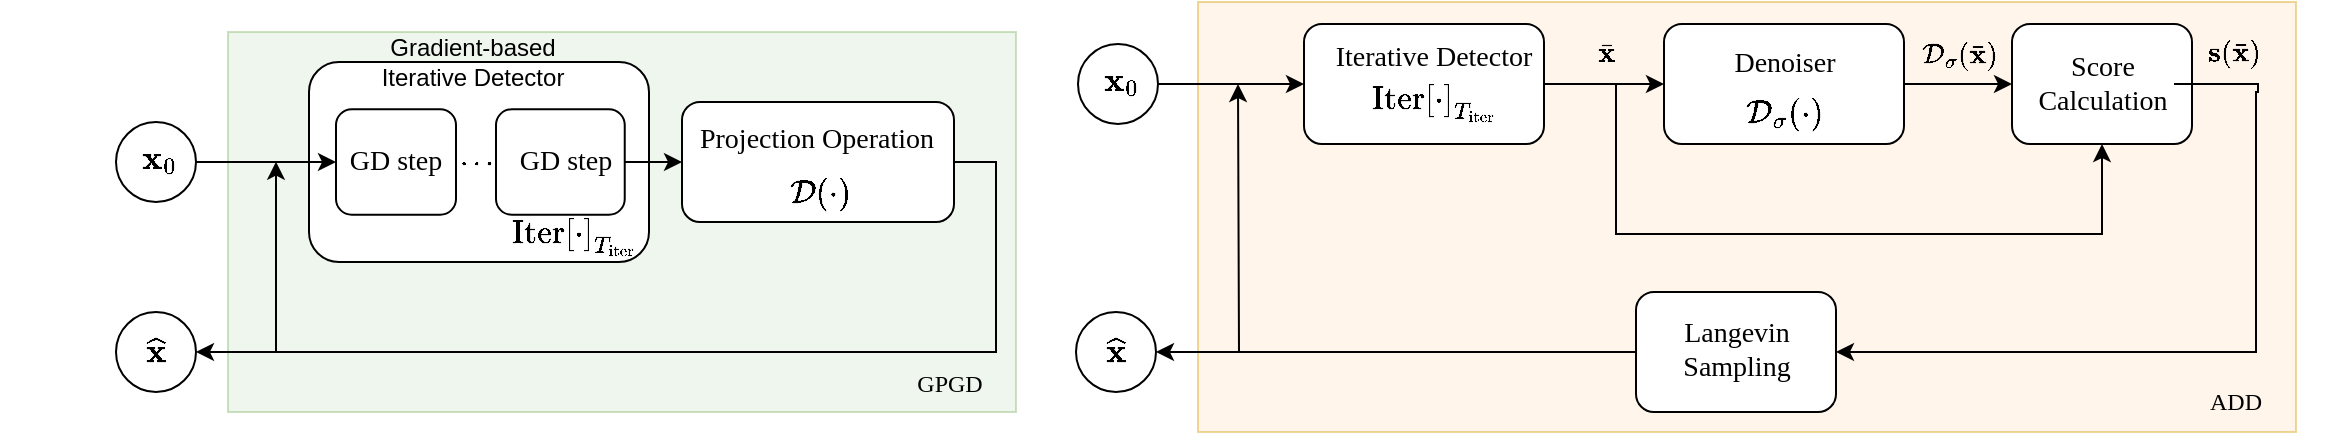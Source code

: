 <mxfile version="23.1.6" type="github">
  <diagram name="Page-1" id="dU-dnFTunSyXHDUeYEFi">
    <mxGraphModel dx="856" dy="580" grid="1" gridSize="10" guides="1" tooltips="1" connect="1" arrows="1" fold="1" page="1" pageScale="1" pageWidth="850" pageHeight="1100" math="1" shadow="0">
      <root>
        <mxCell id="0" />
        <mxCell id="1" parent="0" />
        <mxCell id="YuqXfMFWX_keywvnFie5-82" value="" style="verticalLabelPosition=bottom;verticalAlign=top;html=1;shape=mxgraph.basic.rect;fillColor2=none;strokeWidth=1;size=0;indent=5;fillColor=#ffe6cc;strokeColor=#d79b00;shadow=0;movable=1;resizable=1;rotatable=1;deletable=1;editable=1;locked=0;connectable=1;opacity=40;" parent="1" vertex="1">
          <mxGeometry x="591" y="115" width="549" height="215" as="geometry" />
        </mxCell>
        <mxCell id="YuqXfMFWX_keywvnFie5-27" value="" style="group" parent="1" vertex="1" connectable="0">
          <mxGeometry x="824" y="121" width="120" height="65" as="geometry" />
        </mxCell>
        <mxCell id="YuqXfMFWX_keywvnFie5-29" value="" style="rounded=1;whiteSpace=wrap;html=1;" parent="YuqXfMFWX_keywvnFie5-27" vertex="1">
          <mxGeometry y="5" width="120" height="60" as="geometry" />
        </mxCell>
        <mxCell id="YuqXfMFWX_keywvnFie5-30" value="&lt;font style=&quot;font-size: 14px;&quot; face=&quot;Times New Roman&quot;&gt;Denoiser&lt;/font&gt;" style="text;html=1;align=center;verticalAlign=middle;whiteSpace=wrap;rounded=0;" parent="YuqXfMFWX_keywvnFie5-27" vertex="1">
          <mxGeometry x="7.5" width="105" height="50" as="geometry" />
        </mxCell>
        <mxCell id="YuqXfMFWX_keywvnFie5-31" value="&lt;font style=&quot;font-size: 14px;&quot;&gt;$$\mathcal{D}_{\sigma}(\cdot)$$&lt;/font&gt;" style="text;html=1;align=center;verticalAlign=middle;whiteSpace=wrap;rounded=0;" parent="YuqXfMFWX_keywvnFie5-27" vertex="1">
          <mxGeometry x="30" y="35" width="60" height="30" as="geometry" />
        </mxCell>
        <mxCell id="YuqXfMFWX_keywvnFie5-32" value="" style="group" parent="1" vertex="1" connectable="0">
          <mxGeometry x="644" y="123" width="130" height="66" as="geometry" />
        </mxCell>
        <mxCell id="YuqXfMFWX_keywvnFie5-33" value="" style="rounded=1;whiteSpace=wrap;html=1;" parent="YuqXfMFWX_keywvnFie5-32" vertex="1">
          <mxGeometry y="3" width="120" height="60" as="geometry" />
        </mxCell>
        <mxCell id="YuqXfMFWX_keywvnFie5-34" value="&lt;font style=&quot;font-size: 14px;&quot; face=&quot;Times New Roman&quot;&gt;Iterative Detector&lt;/font&gt;" style="text;html=1;align=center;verticalAlign=middle;whiteSpace=wrap;rounded=0;" parent="YuqXfMFWX_keywvnFie5-32" vertex="1">
          <mxGeometry x="8" y="-5" width="114" height="50" as="geometry" />
        </mxCell>
        <mxCell id="YuqXfMFWX_keywvnFie5-35" value="&lt;font style=&quot;font-size: 14px;&quot;&gt;$$\mathrm{Iter}\left[ \cdot \right]_{T_\mathrm{iter}}$$&lt;/font&gt;" style="text;html=1;align=center;verticalAlign=middle;whiteSpace=wrap;rounded=0;" parent="YuqXfMFWX_keywvnFie5-32" vertex="1">
          <mxGeometry x="35" y="27" width="60" height="30" as="geometry" />
        </mxCell>
        <mxCell id="YuqXfMFWX_keywvnFie5-36" style="edgeStyle=orthogonalEdgeStyle;rounded=0;orthogonalLoop=1;jettySize=auto;html=1;exitX=1;exitY=0.5;exitDx=0;exitDy=0;entryX=0;entryY=0.5;entryDx=0;entryDy=0;" parent="1" source="YuqXfMFWX_keywvnFie5-33" target="YuqXfMFWX_keywvnFie5-29" edge="1">
          <mxGeometry relative="1" as="geometry" />
        </mxCell>
        <mxCell id="YuqXfMFWX_keywvnFie5-37" value="" style="group" parent="1" vertex="1" connectable="0">
          <mxGeometry x="521" y="136" width="60" height="40" as="geometry" />
        </mxCell>
        <mxCell id="YuqXfMFWX_keywvnFie5-38" value="" style="ellipse;whiteSpace=wrap;html=1;aspect=fixed;" parent="YuqXfMFWX_keywvnFie5-37" vertex="1">
          <mxGeometry x="10" width="40" height="40" as="geometry" />
        </mxCell>
        <mxCell id="YuqXfMFWX_keywvnFie5-39" value="&lt;font style=&quot;font-size: 14px;&quot;&gt;$$\mathbf{x}_0$$&lt;/font&gt;" style="text;html=1;align=center;verticalAlign=middle;whiteSpace=wrap;rounded=0;" parent="YuqXfMFWX_keywvnFie5-37" vertex="1">
          <mxGeometry x="2" y="3" width="60" height="30" as="geometry" />
        </mxCell>
        <mxCell id="YuqXfMFWX_keywvnFie5-40" style="edgeStyle=orthogonalEdgeStyle;rounded=0;orthogonalLoop=1;jettySize=auto;html=1;exitX=1;exitY=0.5;exitDx=0;exitDy=0;entryX=0;entryY=0.5;entryDx=0;entryDy=0;" parent="1" source="YuqXfMFWX_keywvnFie5-38" target="YuqXfMFWX_keywvnFie5-33" edge="1">
          <mxGeometry relative="1" as="geometry" />
        </mxCell>
        <mxCell id="YuqXfMFWX_keywvnFie5-41" value="" style="group" parent="1" vertex="1" connectable="0">
          <mxGeometry x="520" y="269" width="60" height="40" as="geometry" />
        </mxCell>
        <mxCell id="YuqXfMFWX_keywvnFie5-42" style="edgeStyle=orthogonalEdgeStyle;rounded=0;orthogonalLoop=1;jettySize=auto;html=1;exitX=1;exitY=0.5;exitDx=0;exitDy=0;endArrow=none;endFill=0;startArrow=classic;startFill=1;" parent="YuqXfMFWX_keywvnFie5-41" source="YuqXfMFWX_keywvnFie5-43" edge="1">
          <mxGeometry relative="1" as="geometry">
            <mxPoint x="110" y="21" as="targetPoint" />
          </mxGeometry>
        </mxCell>
        <mxCell id="YuqXfMFWX_keywvnFie5-43" value="" style="ellipse;whiteSpace=wrap;html=1;aspect=fixed;" parent="YuqXfMFWX_keywvnFie5-41" vertex="1">
          <mxGeometry x="10" y="1" width="40" height="40" as="geometry" />
        </mxCell>
        <mxCell id="YuqXfMFWX_keywvnFie5-44" value="&lt;font style=&quot;font-size: 14px;&quot;&gt;$$\widehat{\mathbf{x}}$$&lt;/font&gt;" style="text;html=1;align=center;verticalAlign=middle;whiteSpace=wrap;rounded=0;" parent="YuqXfMFWX_keywvnFie5-41" vertex="1">
          <mxGeometry y="5" width="60" height="30" as="geometry" />
        </mxCell>
        <mxCell id="YuqXfMFWX_keywvnFie5-45" value="" style="group" parent="1" vertex="1" connectable="0">
          <mxGeometry x="998" y="121" width="150" height="65" as="geometry" />
        </mxCell>
        <mxCell id="YuqXfMFWX_keywvnFie5-47" value="" style="rounded=1;whiteSpace=wrap;html=1;" parent="YuqXfMFWX_keywvnFie5-45" vertex="1">
          <mxGeometry y="5" width="90" height="60" as="geometry" />
        </mxCell>
        <mxCell id="YuqXfMFWX_keywvnFie5-54" style="edgeStyle=orthogonalEdgeStyle;rounded=0;orthogonalLoop=1;jettySize=auto;html=1;exitX=0.5;exitY=1;exitDx=0;exitDy=0;startArrow=classic;startFill=1;endArrow=none;endFill=0;" parent="YuqXfMFWX_keywvnFie5-45" source="YuqXfMFWX_keywvnFie5-47" edge="1">
          <mxGeometry relative="1" as="geometry">
            <mxPoint x="-198" y="39" as="targetPoint" />
            <mxPoint x="50" y="90" as="sourcePoint" />
            <Array as="points">
              <mxPoint x="45" y="110" />
              <mxPoint x="-198" y="110" />
              <mxPoint x="-198" y="35" />
            </Array>
          </mxGeometry>
        </mxCell>
        <mxCell id="YuqXfMFWX_keywvnFie5-48" value="&lt;font style=&quot;font-size: 14px;&quot; face=&quot;Times New Roman&quot;&gt;Score Calculation&lt;/font&gt;" style="text;html=1;align=center;verticalAlign=middle;whiteSpace=wrap;rounded=0;" parent="YuqXfMFWX_keywvnFie5-45" vertex="1">
          <mxGeometry x="8.75" y="10" width="72.5" height="50" as="geometry" />
        </mxCell>
        <mxCell id="YuqXfMFWX_keywvnFie5-51" style="edgeStyle=orthogonalEdgeStyle;rounded=0;orthogonalLoop=1;jettySize=auto;html=1;exitX=1;exitY=0.5;exitDx=0;exitDy=0;entryX=0;entryY=0.5;entryDx=0;entryDy=0;" parent="1" source="YuqXfMFWX_keywvnFie5-29" target="YuqXfMFWX_keywvnFie5-47" edge="1">
          <mxGeometry relative="1" as="geometry" />
        </mxCell>
        <mxCell id="YuqXfMFWX_keywvnFie5-56" value="$$\bar{\mathbf{x}}$$" style="text;html=1;align=center;verticalAlign=middle;whiteSpace=wrap;rounded=0;" parent="1" vertex="1">
          <mxGeometry x="765" y="126" width="60" height="30" as="geometry" />
        </mxCell>
        <mxCell id="YuqXfMFWX_keywvnFie5-57" value="$$\mathcal{D}_{\sigma}(\bar{\mathbf{x}})$$" style="text;html=1;align=center;verticalAlign=middle;whiteSpace=wrap;rounded=0;" parent="1" vertex="1">
          <mxGeometry x="942" y="127" width="60" height="30" as="geometry" />
        </mxCell>
        <mxCell id="YuqXfMFWX_keywvnFie5-62" style="edgeStyle=orthogonalEdgeStyle;rounded=0;orthogonalLoop=1;jettySize=auto;html=1;exitX=0;exitY=0.5;exitDx=0;exitDy=0;" parent="1" source="YuqXfMFWX_keywvnFie5-59" edge="1">
          <mxGeometry relative="1" as="geometry">
            <mxPoint x="611" y="156" as="targetPoint" />
            <mxPoint x="810" y="295" as="sourcePoint" />
          </mxGeometry>
        </mxCell>
        <mxCell id="YuqXfMFWX_keywvnFie5-59" value="" style="rounded=1;whiteSpace=wrap;html=1;" parent="1" vertex="1">
          <mxGeometry x="810" y="260" width="100" height="60" as="geometry" />
        </mxCell>
        <mxCell id="YuqXfMFWX_keywvnFie5-61" value="&lt;font style=&quot;font-size: 14px;&quot; face=&quot;Times New Roman&quot;&gt;Langevin Sampling&lt;/font&gt;" style="text;html=1;align=center;verticalAlign=middle;whiteSpace=wrap;rounded=0;" parent="1" vertex="1">
          <mxGeometry x="823.75" y="264" width="72.5" height="50" as="geometry" />
        </mxCell>
        <mxCell id="YuqXfMFWX_keywvnFie5-55" style="edgeStyle=orthogonalEdgeStyle;rounded=0;orthogonalLoop=1;jettySize=auto;html=1;exitX=0;exitY=1;exitDx=0;exitDy=0;entryX=1;entryY=0.5;entryDx=0;entryDy=0;" parent="1" source="YuqXfMFWX_keywvnFie5-58" target="YuqXfMFWX_keywvnFie5-59" edge="1">
          <mxGeometry relative="1" as="geometry">
            <mxPoint x="911" y="287" as="targetPoint" />
            <mxPoint x="1150" y="153" as="sourcePoint" />
            <Array as="points">
              <mxPoint x="1121" y="156" />
              <mxPoint x="1121" y="160" />
              <mxPoint x="1120" y="160" />
              <mxPoint x="1120" y="290" />
            </Array>
          </mxGeometry>
        </mxCell>
        <mxCell id="YuqXfMFWX_keywvnFie5-64" value="ADD" style="text;html=1;align=center;verticalAlign=middle;whiteSpace=wrap;rounded=0;fontFamily=Times New Roman;" parent="1" vertex="1">
          <mxGeometry x="1080" y="300" width="60" height="30" as="geometry" />
        </mxCell>
        <mxCell id="YuqXfMFWX_keywvnFie5-68" value="" style="verticalLabelPosition=bottom;verticalAlign=top;html=1;shape=mxgraph.basic.rect;fillColor2=none;strokeWidth=1;size=0;indent=5;fillColor=#d5e8d4;strokeColor=#82b366;shadow=0;movable=1;resizable=1;rotatable=1;deletable=1;editable=1;locked=0;connectable=1;opacity=40;" parent="1" vertex="1">
          <mxGeometry x="106" y="130" width="394" height="190" as="geometry" />
        </mxCell>
        <mxCell id="YuqXfMFWX_keywvnFie5-22" style="edgeStyle=orthogonalEdgeStyle;rounded=0;orthogonalLoop=1;jettySize=auto;html=1;exitX=1;exitY=0.5;exitDx=0;exitDy=0;" parent="1" source="YuqXfMFWX_keywvnFie5-11" edge="1">
          <mxGeometry relative="1" as="geometry">
            <mxPoint x="130" y="194.857" as="targetPoint" />
            <Array as="points">
              <mxPoint x="490" y="195" />
              <mxPoint x="490" y="290" />
              <mxPoint x="130" y="290" />
            </Array>
          </mxGeometry>
        </mxCell>
        <mxCell id="YuqXfMFWX_keywvnFie5-11" value="" style="rounded=1;whiteSpace=wrap;html=1;" parent="1" vertex="1">
          <mxGeometry x="333" y="165" width="136" height="60" as="geometry" />
        </mxCell>
        <mxCell id="YuqXfMFWX_keywvnFie5-12" value="&lt;font style=&quot;font-size: 14px;&quot; face=&quot;Times New Roman&quot;&gt;Projection Operation&lt;/font&gt;" style="text;html=1;align=center;verticalAlign=middle;whiteSpace=wrap;rounded=0;" parent="1" vertex="1">
          <mxGeometry x="335.5" y="159" width="128.5" height="50" as="geometry" />
        </mxCell>
        <mxCell id="YuqXfMFWX_keywvnFie5-13" value="&lt;font style=&quot;font-size: 14px;&quot;&gt;$$\mathcal{D}(\cdot)$$&lt;/font&gt;" style="text;html=1;align=center;verticalAlign=middle;whiteSpace=wrap;rounded=0;" parent="1" vertex="1">
          <mxGeometry x="372" y="196" width="60" height="30" as="geometry" />
        </mxCell>
        <mxCell id="YuqXfMFWX_keywvnFie5-63" value="GPGD" style="text;html=1;align=center;verticalAlign=middle;whiteSpace=wrap;rounded=0;fontFamily=Times New Roman;" parent="1" vertex="1">
          <mxGeometry x="437" y="291" width="60" height="30" as="geometry" />
        </mxCell>
        <mxCell id="YuqXfMFWX_keywvnFie5-15" value="" style="group" parent="1" vertex="1" connectable="0">
          <mxGeometry x="160" y="166" width="170" height="79.002" as="geometry" />
        </mxCell>
        <mxCell id="6JbTAT6tYhopITQtJNcX-4" value="" style="group" vertex="1" connectable="0" parent="YuqXfMFWX_keywvnFie5-15">
          <mxGeometry x="-13.5" y="-11" width="183.5" height="90.002" as="geometry" />
        </mxCell>
        <mxCell id="6JbTAT6tYhopITQtJNcX-5" value="" style="rounded=1;whiteSpace=wrap;html=1;" vertex="1" parent="6JbTAT6tYhopITQtJNcX-4">
          <mxGeometry y="-10" width="170" height="100" as="geometry" />
        </mxCell>
        <mxCell id="YuqXfMFWX_keywvnFie5-10" value="&lt;font style=&quot;font-size: 14px;&quot;&gt;$$\mathrm{Iter}\left[ \cdot \right]_{T_\mathrm{iter}}$$&lt;/font&gt;" style="text;html=1;align=center;verticalAlign=middle;whiteSpace=wrap;rounded=0;" parent="6JbTAT6tYhopITQtJNcX-4" vertex="1">
          <mxGeometry x="117.5" y="63.639" width="30" height="26.364" as="geometry" />
        </mxCell>
        <mxCell id="YuqXfMFWX_keywvnFie5-1" value="" style="rounded=1;whiteSpace=wrap;html=1;" parent="YuqXfMFWX_keywvnFie5-15" vertex="1">
          <mxGeometry y="2.636" width="60" height="52.727" as="geometry" />
        </mxCell>
        <mxCell id="6JbTAT6tYhopITQtJNcX-10" value="&lt;font face=&quot;Times New Roman&quot;&gt;&lt;span style=&quot;font-size: 14px;&quot;&gt;GD step&lt;/span&gt;&lt;/font&gt;" style="text;html=1;align=center;verticalAlign=middle;whiteSpace=wrap;rounded=0;" vertex="1" parent="YuqXfMFWX_keywvnFie5-15">
          <mxGeometry x="-15.996" y="8.03" width="92.046" height="40.97" as="geometry" />
        </mxCell>
        <mxCell id="YuqXfMFWX_keywvnFie5-20" value="" style="group" parent="1" vertex="1" connectable="0">
          <mxGeometry x="40" y="175" width="60" height="40" as="geometry" />
        </mxCell>
        <mxCell id="YuqXfMFWX_keywvnFie5-18" value="" style="ellipse;whiteSpace=wrap;html=1;aspect=fixed;" parent="YuqXfMFWX_keywvnFie5-20" vertex="1">
          <mxGeometry x="10" width="40" height="40" as="geometry" />
        </mxCell>
        <mxCell id="YuqXfMFWX_keywvnFie5-19" value="&lt;font style=&quot;font-size: 14px;&quot;&gt;$$\mathbf{x}_0$$&lt;/font&gt;" style="text;html=1;align=center;verticalAlign=middle;whiteSpace=wrap;rounded=0;" parent="YuqXfMFWX_keywvnFie5-20" vertex="1">
          <mxGeometry x="2" y="3" width="60" height="30" as="geometry" />
        </mxCell>
        <mxCell id="YuqXfMFWX_keywvnFie5-21" style="edgeStyle=orthogonalEdgeStyle;rounded=0;orthogonalLoop=1;jettySize=auto;html=1;exitX=1;exitY=0.5;exitDx=0;exitDy=0;entryX=0;entryY=0.5;entryDx=0;entryDy=0;" parent="1" source="YuqXfMFWX_keywvnFie5-18" target="YuqXfMFWX_keywvnFie5-1" edge="1">
          <mxGeometry relative="1" as="geometry" />
        </mxCell>
        <mxCell id="YuqXfMFWX_keywvnFie5-23" value="" style="group" parent="1" vertex="1" connectable="0">
          <mxGeometry x="40" y="269" width="60" height="40" as="geometry" />
        </mxCell>
        <mxCell id="YuqXfMFWX_keywvnFie5-26" style="edgeStyle=orthogonalEdgeStyle;rounded=0;orthogonalLoop=1;jettySize=auto;html=1;exitX=1;exitY=0.5;exitDx=0;exitDy=0;endArrow=none;endFill=0;startArrow=classic;startFill=1;" parent="YuqXfMFWX_keywvnFie5-23" source="YuqXfMFWX_keywvnFie5-24" edge="1">
          <mxGeometry relative="1" as="geometry">
            <mxPoint x="110" y="21" as="targetPoint" />
          </mxGeometry>
        </mxCell>
        <mxCell id="YuqXfMFWX_keywvnFie5-24" value="" style="ellipse;whiteSpace=wrap;html=1;aspect=fixed;" parent="YuqXfMFWX_keywvnFie5-23" vertex="1">
          <mxGeometry x="10" y="1" width="40" height="40" as="geometry" />
        </mxCell>
        <mxCell id="YuqXfMFWX_keywvnFie5-25" value="&lt;font style=&quot;font-size: 14px;&quot;&gt;$$\widehat{\mathbf{x}}$$&lt;/font&gt;" style="text;html=1;align=center;verticalAlign=middle;whiteSpace=wrap;rounded=0;" parent="YuqXfMFWX_keywvnFie5-23" vertex="1">
          <mxGeometry y="5" width="60" height="30" as="geometry" />
        </mxCell>
        <mxCell id="YuqXfMFWX_keywvnFie5-58" value="$$\mathbf{s}(\bar{\mathbf{x}})$$" style="text;html=1;align=center;verticalAlign=middle;whiteSpace=wrap;rounded=0;" parent="1" vertex="1">
          <mxGeometry x="1079" y="126" width="60" height="30" as="geometry" />
        </mxCell>
        <mxCell id="6JbTAT6tYhopITQtJNcX-1" value="" style="group" vertex="1" connectable="0" parent="1">
          <mxGeometry x="240" y="166" width="80" height="58" as="geometry" />
        </mxCell>
        <mxCell id="6JbTAT6tYhopITQtJNcX-2" value="" style="rounded=1;whiteSpace=wrap;html=1;" vertex="1" parent="6JbTAT6tYhopITQtJNcX-1">
          <mxGeometry y="2.636" width="64.368" height="52.727" as="geometry" />
        </mxCell>
        <mxCell id="YuqXfMFWX_keywvnFie5-7" value="&lt;font face=&quot;Times New Roman&quot;&gt;&lt;span style=&quot;font-size: 14px;&quot;&gt;GD step&lt;/span&gt;&lt;/font&gt;" style="text;html=1;align=center;verticalAlign=middle;whiteSpace=wrap;rounded=0;" parent="6JbTAT6tYhopITQtJNcX-1" vertex="1">
          <mxGeometry x="-10" y="8.51" width="90" height="40.97" as="geometry" />
        </mxCell>
        <mxCell id="6JbTAT6tYhopITQtJNcX-13" value="$$\cdots$$" style="text;html=1;align=center;verticalAlign=middle;resizable=0;points=[];autosize=1;strokeColor=none;fillColor=none;" vertex="1" parent="6JbTAT6tYhopITQtJNcX-1">
          <mxGeometry x="-50" y="14" width="80" height="30" as="geometry" />
        </mxCell>
        <mxCell id="6JbTAT6tYhopITQtJNcX-12" style="edgeStyle=orthogonalEdgeStyle;rounded=0;orthogonalLoop=1;jettySize=auto;html=1;exitX=1;exitY=0.5;exitDx=0;exitDy=0;entryX=0;entryY=0.5;entryDx=0;entryDy=0;" edge="1" parent="1" source="6JbTAT6tYhopITQtJNcX-2" target="YuqXfMFWX_keywvnFie5-11">
          <mxGeometry relative="1" as="geometry" />
        </mxCell>
        <mxCell id="6JbTAT6tYhopITQtJNcX-15" value="Gradient-based Iterative Detector" style="text;html=1;align=center;verticalAlign=middle;whiteSpace=wrap;rounded=0;" vertex="1" parent="1">
          <mxGeometry x="178" y="124.03" width="101.03" height="40.97" as="geometry" />
        </mxCell>
      </root>
    </mxGraphModel>
  </diagram>
</mxfile>
